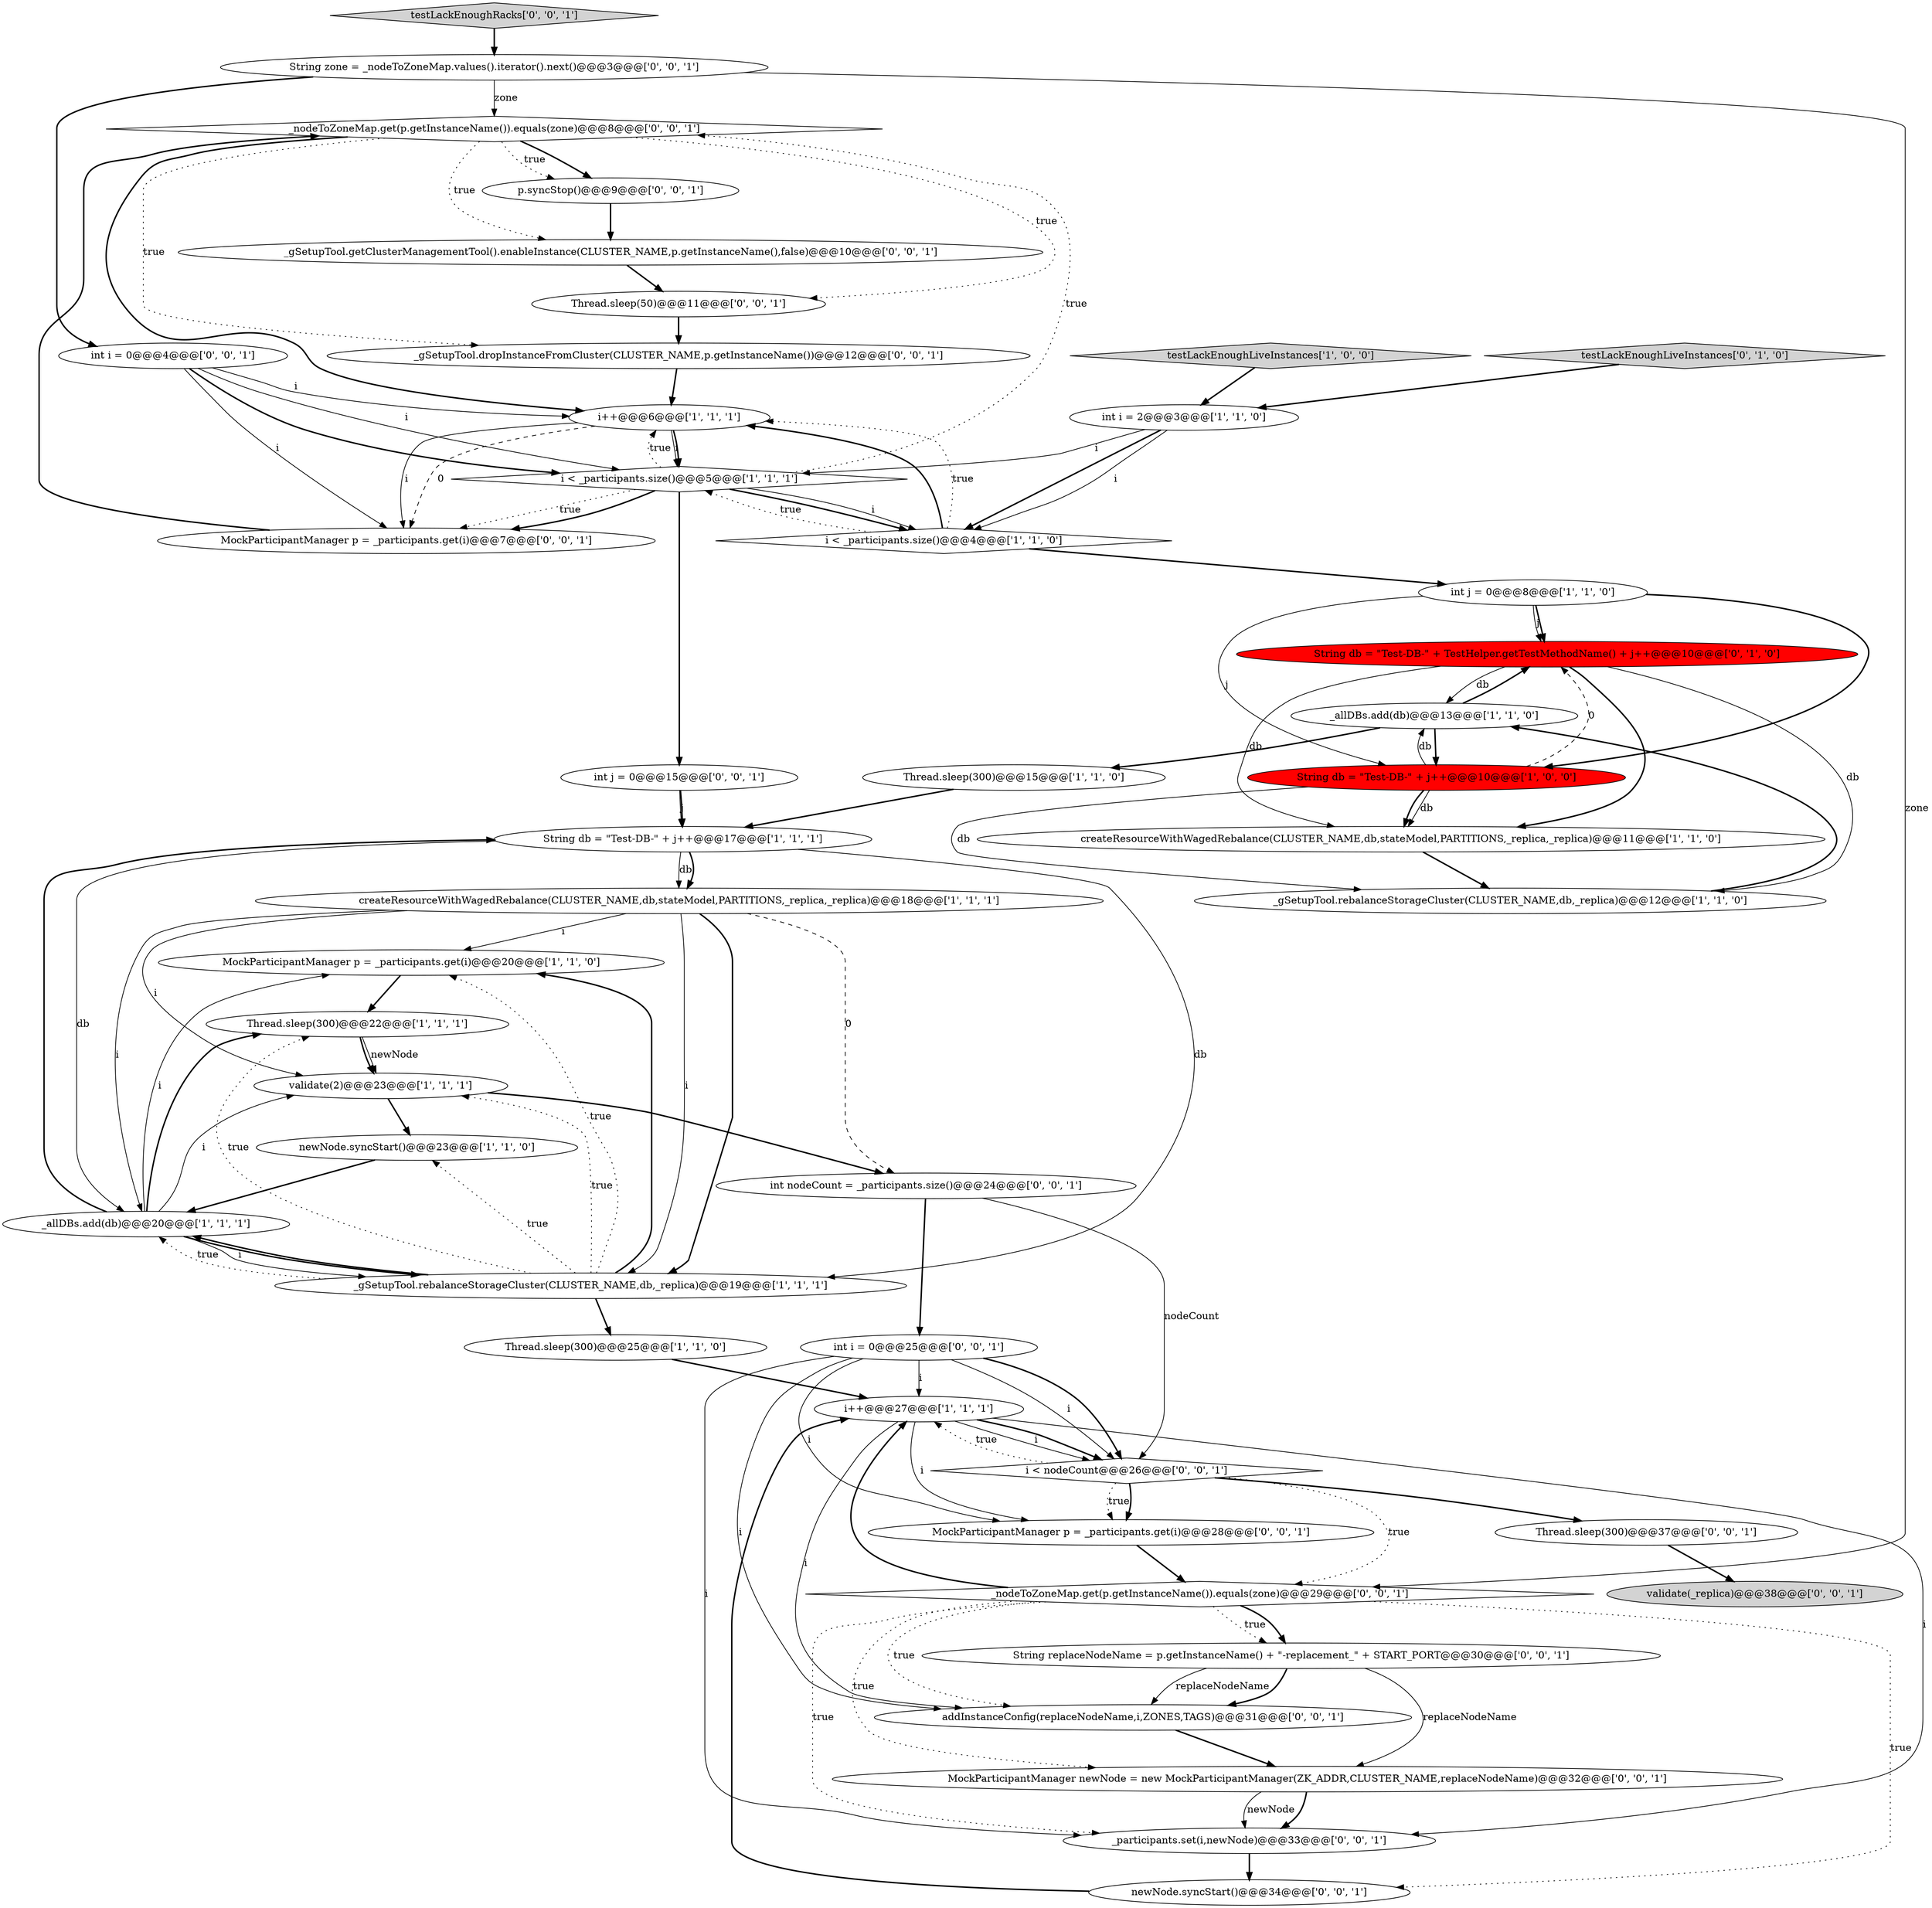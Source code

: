 digraph {
43 [style = filled, label = "String zone = _nodeToZoneMap.values().iterator().next()@@@3@@@['0', '0', '1']", fillcolor = white, shape = ellipse image = "AAA0AAABBB3BBB"];
19 [style = filled, label = "_allDBs.add(db)@@@13@@@['1', '1', '0']", fillcolor = white, shape = ellipse image = "AAA0AAABBB1BBB"];
33 [style = filled, label = "Thread.sleep(300)@@@37@@@['0', '0', '1']", fillcolor = white, shape = ellipse image = "AAA0AAABBB3BBB"];
8 [style = filled, label = "int i = 2@@@3@@@['1', '1', '0']", fillcolor = white, shape = ellipse image = "AAA0AAABBB1BBB"];
24 [style = filled, label = "i < nodeCount@@@26@@@['0', '0', '1']", fillcolor = white, shape = diamond image = "AAA0AAABBB3BBB"];
30 [style = filled, label = "int i = 0@@@25@@@['0', '0', '1']", fillcolor = white, shape = ellipse image = "AAA0AAABBB3BBB"];
7 [style = filled, label = "MockParticipantManager p = _participants.get(i)@@@20@@@['1', '1', '0']", fillcolor = white, shape = ellipse image = "AAA0AAABBB1BBB"];
22 [style = filled, label = "testLackEnoughLiveInstances['0', '1', '0']", fillcolor = lightgray, shape = diamond image = "AAA0AAABBB2BBB"];
4 [style = filled, label = "i < _participants.size()@@@4@@@['1', '1', '0']", fillcolor = white, shape = diamond image = "AAA0AAABBB1BBB"];
3 [style = filled, label = "_gSetupTool.rebalanceStorageCluster(CLUSTER_NAME,db,_replica)@@@12@@@['1', '1', '0']", fillcolor = white, shape = ellipse image = "AAA0AAABBB1BBB"];
20 [style = filled, label = "testLackEnoughLiveInstances['1', '0', '0']", fillcolor = lightgray, shape = diamond image = "AAA0AAABBB1BBB"];
10 [style = filled, label = "validate(2)@@@23@@@['1', '1', '1']", fillcolor = white, shape = ellipse image = "AAA0AAABBB1BBB"];
0 [style = filled, label = "createResourceWithWagedRebalance(CLUSTER_NAME,db,stateModel,PARTITIONS,_replica,_replica)@@@18@@@['1', '1', '1']", fillcolor = white, shape = ellipse image = "AAA0AAABBB1BBB"];
39 [style = filled, label = "testLackEnoughRacks['0', '0', '1']", fillcolor = lightgray, shape = diamond image = "AAA0AAABBB3BBB"];
2 [style = filled, label = "i < _participants.size()@@@5@@@['1', '1', '1']", fillcolor = white, shape = diamond image = "AAA0AAABBB1BBB"];
21 [style = filled, label = "String db = \"Test-DB-\" + TestHelper.getTestMethodName() + j++@@@10@@@['0', '1', '0']", fillcolor = red, shape = ellipse image = "AAA1AAABBB2BBB"];
6 [style = filled, label = "String db = \"Test-DB-\" + j++@@@17@@@['1', '1', '1']", fillcolor = white, shape = ellipse image = "AAA0AAABBB1BBB"];
5 [style = filled, label = "i++@@@27@@@['1', '1', '1']", fillcolor = white, shape = ellipse image = "AAA0AAABBB1BBB"];
1 [style = filled, label = "i++@@@6@@@['1', '1', '1']", fillcolor = white, shape = ellipse image = "AAA0AAABBB1BBB"];
27 [style = filled, label = "p.syncStop()@@@9@@@['0', '0', '1']", fillcolor = white, shape = ellipse image = "AAA0AAABBB3BBB"];
13 [style = filled, label = "Thread.sleep(300)@@@25@@@['1', '1', '0']", fillcolor = white, shape = ellipse image = "AAA0AAABBB1BBB"];
25 [style = filled, label = "_nodeToZoneMap.get(p.getInstanceName()).equals(zone)@@@8@@@['0', '0', '1']", fillcolor = white, shape = diamond image = "AAA0AAABBB3BBB"];
9 [style = filled, label = "createResourceWithWagedRebalance(CLUSTER_NAME,db,stateModel,PARTITIONS,_replica,_replica)@@@11@@@['1', '1', '0']", fillcolor = white, shape = ellipse image = "AAA0AAABBB1BBB"];
36 [style = filled, label = "String replaceNodeName = p.getInstanceName() + \"-replacement_\" + START_PORT@@@30@@@['0', '0', '1']", fillcolor = white, shape = ellipse image = "AAA0AAABBB3BBB"];
11 [style = filled, label = "_gSetupTool.rebalanceStorageCluster(CLUSTER_NAME,db,_replica)@@@19@@@['1', '1', '1']", fillcolor = white, shape = ellipse image = "AAA0AAABBB1BBB"];
40 [style = filled, label = "_gSetupTool.dropInstanceFromCluster(CLUSTER_NAME,p.getInstanceName())@@@12@@@['0', '0', '1']", fillcolor = white, shape = ellipse image = "AAA0AAABBB3BBB"];
37 [style = filled, label = "_nodeToZoneMap.get(p.getInstanceName()).equals(zone)@@@29@@@['0', '0', '1']", fillcolor = white, shape = diamond image = "AAA0AAABBB3BBB"];
42 [style = filled, label = "MockParticipantManager p = _participants.get(i)@@@28@@@['0', '0', '1']", fillcolor = white, shape = ellipse image = "AAA0AAABBB3BBB"];
14 [style = filled, label = "newNode.syncStart()@@@23@@@['1', '1', '0']", fillcolor = white, shape = ellipse image = "AAA0AAABBB1BBB"];
23 [style = filled, label = "MockParticipantManager p = _participants.get(i)@@@7@@@['0', '0', '1']", fillcolor = white, shape = ellipse image = "AAA0AAABBB3BBB"];
32 [style = filled, label = "_participants.set(i,newNode)@@@33@@@['0', '0', '1']", fillcolor = white, shape = ellipse image = "AAA0AAABBB3BBB"];
34 [style = filled, label = "addInstanceConfig(replaceNodeName,i,ZONES,TAGS)@@@31@@@['0', '0', '1']", fillcolor = white, shape = ellipse image = "AAA0AAABBB3BBB"];
28 [style = filled, label = "int j = 0@@@15@@@['0', '0', '1']", fillcolor = white, shape = ellipse image = "AAA0AAABBB3BBB"];
31 [style = filled, label = "_gSetupTool.getClusterManagementTool().enableInstance(CLUSTER_NAME,p.getInstanceName(),false)@@@10@@@['0', '0', '1']", fillcolor = white, shape = ellipse image = "AAA0AAABBB3BBB"];
16 [style = filled, label = "Thread.sleep(300)@@@15@@@['1', '1', '0']", fillcolor = white, shape = ellipse image = "AAA0AAABBB1BBB"];
17 [style = filled, label = "Thread.sleep(300)@@@22@@@['1', '1', '1']", fillcolor = white, shape = ellipse image = "AAA0AAABBB1BBB"];
38 [style = filled, label = "Thread.sleep(50)@@@11@@@['0', '0', '1']", fillcolor = white, shape = ellipse image = "AAA0AAABBB3BBB"];
41 [style = filled, label = "MockParticipantManager newNode = new MockParticipantManager(ZK_ADDR,CLUSTER_NAME,replaceNodeName)@@@32@@@['0', '0', '1']", fillcolor = white, shape = ellipse image = "AAA0AAABBB3BBB"];
44 [style = filled, label = "int nodeCount = _participants.size()@@@24@@@['0', '0', '1']", fillcolor = white, shape = ellipse image = "AAA0AAABBB3BBB"];
26 [style = filled, label = "newNode.syncStart()@@@34@@@['0', '0', '1']", fillcolor = white, shape = ellipse image = "AAA0AAABBB3BBB"];
15 [style = filled, label = "int j = 0@@@8@@@['1', '1', '0']", fillcolor = white, shape = ellipse image = "AAA0AAABBB1BBB"];
12 [style = filled, label = "_allDBs.add(db)@@@20@@@['1', '1', '1']", fillcolor = white, shape = ellipse image = "AAA0AAABBB1BBB"];
29 [style = filled, label = "validate(_replica)@@@38@@@['0', '0', '1']", fillcolor = lightgray, shape = ellipse image = "AAA0AAABBB3BBB"];
18 [style = filled, label = "String db = \"Test-DB-\" + j++@@@10@@@['1', '0', '0']", fillcolor = red, shape = ellipse image = "AAA1AAABBB1BBB"];
35 [style = filled, label = "int i = 0@@@4@@@['0', '0', '1']", fillcolor = white, shape = ellipse image = "AAA0AAABBB3BBB"];
35->2 [style = solid, label="i"];
28->6 [style = bold, label=""];
25->1 [style = bold, label=""];
30->42 [style = solid, label="i"];
4->1 [style = dotted, label="true"];
15->21 [style = solid, label="j"];
15->21 [style = bold, label=""];
44->24 [style = solid, label="nodeCount"];
0->44 [style = dashed, label="0"];
36->41 [style = solid, label="replaceNodeName"];
11->12 [style = dotted, label="true"];
4->15 [style = bold, label=""];
30->34 [style = solid, label="i"];
2->23 [style = dotted, label="true"];
2->25 [style = dotted, label="true"];
22->8 [style = bold, label=""];
37->5 [style = bold, label=""];
2->23 [style = bold, label=""];
3->19 [style = bold, label=""];
43->35 [style = bold, label=""];
6->11 [style = solid, label="db"];
24->42 [style = dotted, label="true"];
18->21 [style = dashed, label="0"];
1->2 [style = solid, label="i"];
11->13 [style = bold, label=""];
37->36 [style = dotted, label="true"];
8->4 [style = bold, label=""];
2->28 [style = bold, label=""];
8->4 [style = solid, label="i"];
24->5 [style = dotted, label="true"];
21->3 [style = solid, label="db"];
8->2 [style = solid, label="i"];
11->7 [style = dotted, label="true"];
23->25 [style = bold, label=""];
19->18 [style = bold, label=""];
41->32 [style = bold, label=""];
37->36 [style = bold, label=""];
10->14 [style = bold, label=""];
11->10 [style = dotted, label="true"];
16->6 [style = bold, label=""];
12->11 [style = bold, label=""];
11->14 [style = dotted, label="true"];
27->31 [style = bold, label=""];
11->12 [style = bold, label=""];
2->4 [style = bold, label=""];
25->38 [style = dotted, label="true"];
32->26 [style = bold, label=""];
33->29 [style = bold, label=""];
25->27 [style = bold, label=""];
18->9 [style = solid, label="db"];
35->23 [style = solid, label="i"];
20->8 [style = bold, label=""];
21->9 [style = bold, label=""];
10->44 [style = bold, label=""];
37->41 [style = dotted, label="true"];
17->10 [style = solid, label="newNode"];
2->4 [style = solid, label="i"];
18->9 [style = bold, label=""];
13->5 [style = bold, label=""];
5->24 [style = solid, label="i"];
12->11 [style = solid, label="i"];
21->19 [style = solid, label="db"];
30->24 [style = solid, label="i"];
4->2 [style = dotted, label="true"];
41->32 [style = solid, label="newNode"];
17->10 [style = bold, label=""];
44->30 [style = bold, label=""];
30->24 [style = bold, label=""];
42->37 [style = bold, label=""];
7->17 [style = bold, label=""];
18->3 [style = solid, label="db"];
25->31 [style = dotted, label="true"];
12->17 [style = bold, label=""];
35->2 [style = bold, label=""];
11->17 [style = dotted, label="true"];
0->11 [style = bold, label=""];
31->38 [style = bold, label=""];
6->12 [style = solid, label="db"];
19->16 [style = bold, label=""];
1->23 [style = solid, label="i"];
0->10 [style = solid, label="i"];
24->33 [style = bold, label=""];
36->34 [style = solid, label="replaceNodeName"];
37->32 [style = dotted, label="true"];
37->26 [style = dotted, label="true"];
5->24 [style = bold, label=""];
9->3 [style = bold, label=""];
4->1 [style = bold, label=""];
1->2 [style = bold, label=""];
37->34 [style = dotted, label="true"];
6->0 [style = solid, label="db"];
38->40 [style = bold, label=""];
1->23 [style = dashed, label="0"];
12->7 [style = solid, label="i"];
36->34 [style = bold, label=""];
30->5 [style = solid, label="i"];
24->42 [style = bold, label=""];
19->21 [style = bold, label=""];
28->6 [style = solid, label="j"];
0->12 [style = solid, label="i"];
26->5 [style = bold, label=""];
15->18 [style = solid, label="j"];
39->43 [style = bold, label=""];
12->10 [style = solid, label="i"];
6->0 [style = bold, label=""];
34->41 [style = bold, label=""];
18->19 [style = solid, label="db"];
5->32 [style = solid, label="i"];
12->6 [style = bold, label=""];
5->34 [style = solid, label="i"];
15->18 [style = bold, label=""];
21->9 [style = solid, label="db"];
5->42 [style = solid, label="i"];
40->1 [style = bold, label=""];
43->37 [style = solid, label="zone"];
25->40 [style = dotted, label="true"];
30->32 [style = solid, label="i"];
2->1 [style = dotted, label="true"];
14->12 [style = bold, label=""];
0->11 [style = solid, label="i"];
24->37 [style = dotted, label="true"];
43->25 [style = solid, label="zone"];
25->27 [style = dotted, label="true"];
35->1 [style = solid, label="i"];
11->7 [style = bold, label=""];
0->7 [style = solid, label="i"];
}

